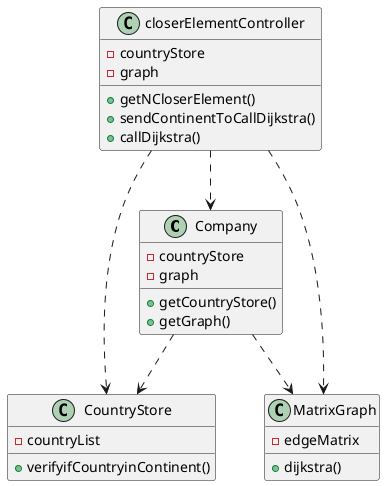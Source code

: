 @startuml
class Company{
-countryStore
-graph
+getCountryStore()
+getGraph()
}

class CountryStore{
-countryList
+verifyifCountryinContinent()
}



class closerElementController{
-countryStore
-graph

+getNCloserElement()
+sendContinentToCallDijkstra()
+callDijkstra()

}

class MatrixGraph{
-edgeMatrix
+dijkstra()
}

Company..>CountryStore
Company..>MatrixGraph

closerElementController..>CountryStore
closerElementController..>MatrixGraph
closerElementController..>Company







@enduml